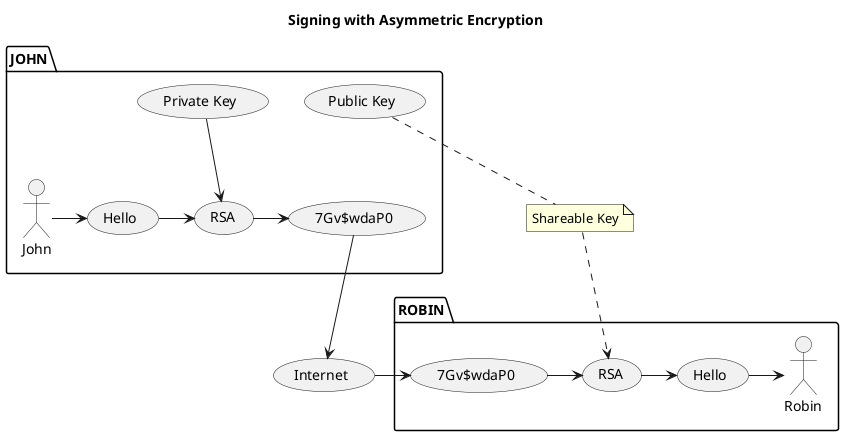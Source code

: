 @startuml

title Signing with Asymmetric Encryption

package JOHN {
	actor John as john
	(Hello) as (out)
	(RSA) as (jrsa)
	(Private Key) as (jpvtkey)
	(Public Key) as (jpubkey)
	(7Gv$wdaP0) as (encout)
}
package ROBIN {
	actor Robin as robin
	(Hello) as (in)
	(RSA) as (rrsa)
	(7Gv$wdaP0) as (encin)
}
(Internet) as (net)

john -> (out)
(out) -right-> (jrsa)
(jpvtkey) -down-> (jrsa)
(jrsa) -right-> (encout)
(encout) -> (net)

(net) -> (encin)
(encin) -> (rrsa)
(rrsa) -> (in)
(in) -> robin

note "Shareable Key" as N1
(jpubkey) .down. N1
N1 .down.> (rrsa)

@enduml
